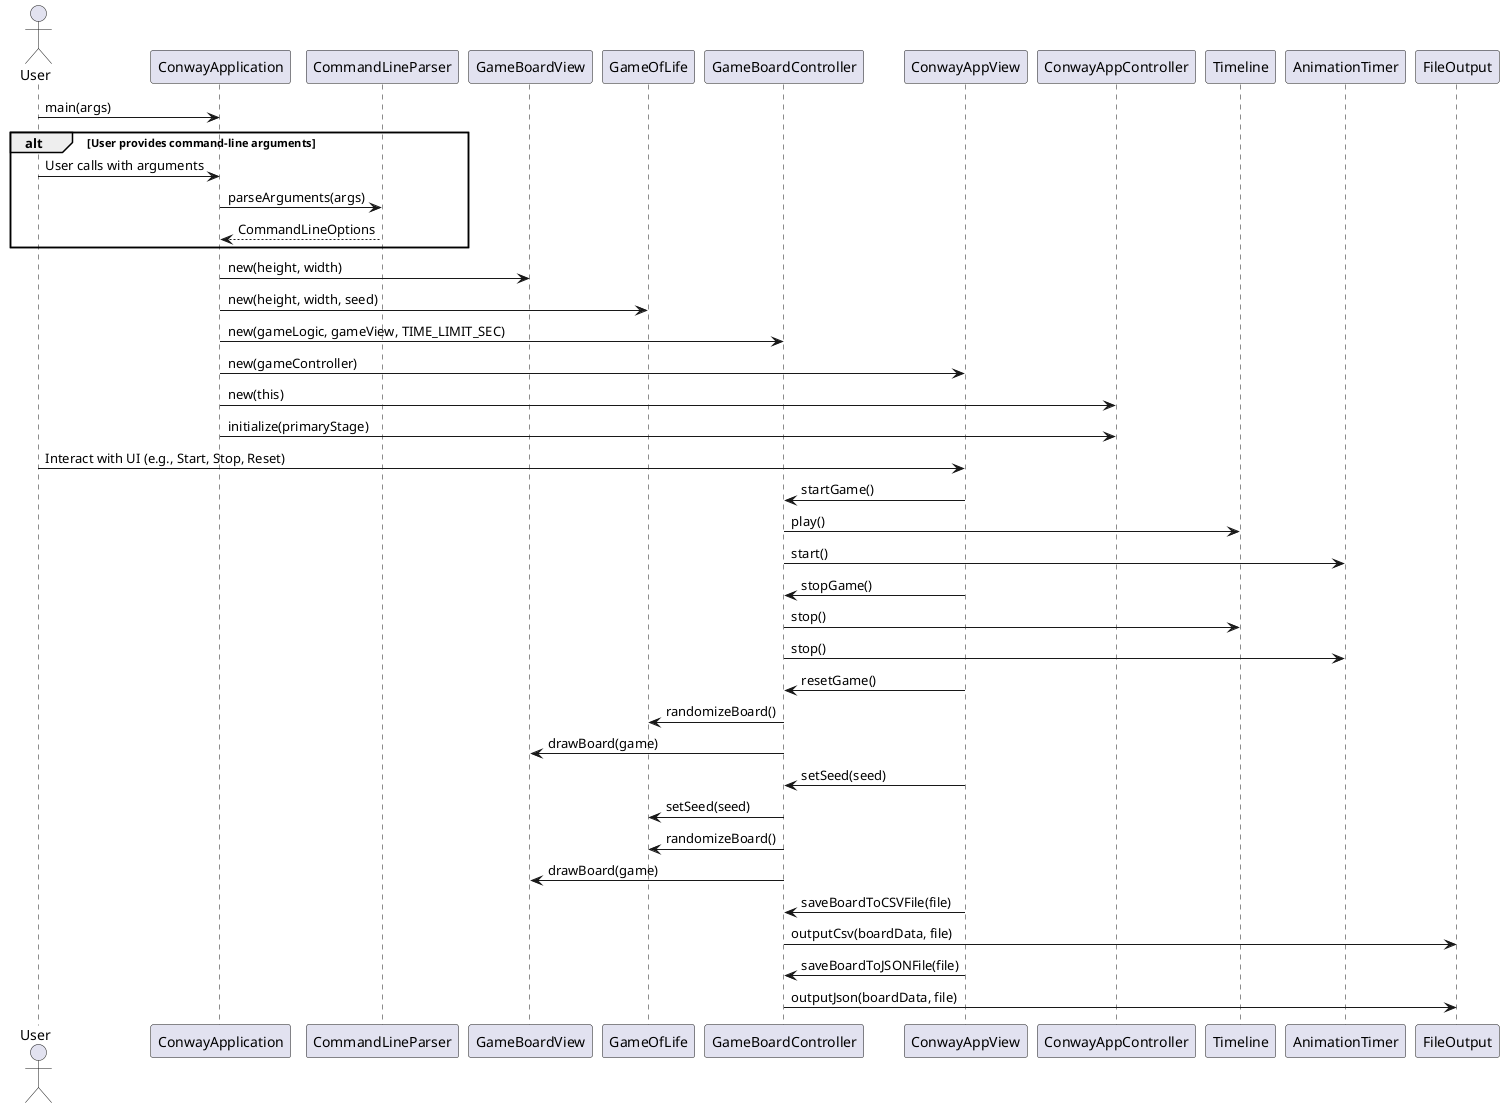 @startuml
actor User

User -> ConwayApplication : main(args)
alt User provides command-line arguments
    User -> ConwayApplication : User calls with arguments
    ConwayApplication -> CommandLineParser : parseArguments(args)
    CommandLineParser --> ConwayApplication : CommandLineOptions
end
ConwayApplication -> GameBoardView : new(height, width)
ConwayApplication -> GameOfLife : new(height, width, seed)
ConwayApplication -> GameBoardController : new(gameLogic, gameView, TIME_LIMIT_SEC)
ConwayApplication -> ConwayAppView : new(gameController)
ConwayApplication -> ConwayAppController : new(this)
ConwayApplication -> ConwayAppController : initialize(primaryStage)
User -> ConwayAppView : Interact with UI (e.g., Start, Stop, Reset)

ConwayAppView -> GameBoardController : startGame()
GameBoardController -> Timeline : play()
GameBoardController -> AnimationTimer : start()

ConwayAppView -> GameBoardController : stopGame()
GameBoardController -> Timeline : stop()
GameBoardController -> AnimationTimer : stop()

ConwayAppView -> GameBoardController : resetGame()
GameBoardController -> GameOfLife : randomizeBoard()
GameBoardController -> GameBoardView : drawBoard(game)

ConwayAppView -> GameBoardController : setSeed(seed)
GameBoardController -> GameOfLife : setSeed(seed)
GameBoardController -> GameOfLife : randomizeBoard()
GameBoardController -> GameBoardView : drawBoard(game)

ConwayAppView -> GameBoardController : saveBoardToCSVFile(file)
GameBoardController -> FileOutput : outputCsv(boardData, file)

ConwayAppView -> GameBoardController : saveBoardToJSONFile(file)
GameBoardController -> FileOutput : outputJson(boardData, file)

@enduml